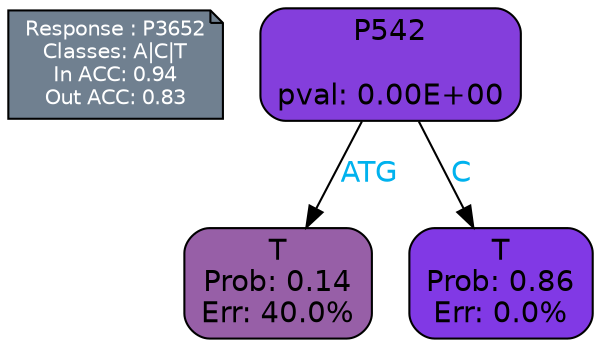digraph Tree {
node [shape=box, style="filled, rounded", color="black", fontname=helvetica] ;
graph [ranksep=equally, splines=polylines, bgcolor=transparent, dpi=600] ;
edge [fontname=helvetica] ;
LEGEND [label="Response : P3652
Classes: A|C|T
In ACC: 0.94
Out ACC: 0.83
",shape=note,align=left,style=filled,fillcolor="slategray",fontcolor="white",fontsize=10];1 [label="P542

pval: 0.00E+00", fillcolor="#843edc"] ;
2 [label="T
Prob: 0.14
Err: 40.0%", fillcolor="#975fa7"] ;
3 [label="T
Prob: 0.86
Err: 0.0%", fillcolor="#8139e5"] ;
1 -> 2 [label="ATG",fontcolor=deepskyblue2] ;
1 -> 3 [label="C",fontcolor=deepskyblue2] ;
{rank = same; 2;3;}{rank = same; LEGEND;1;}}